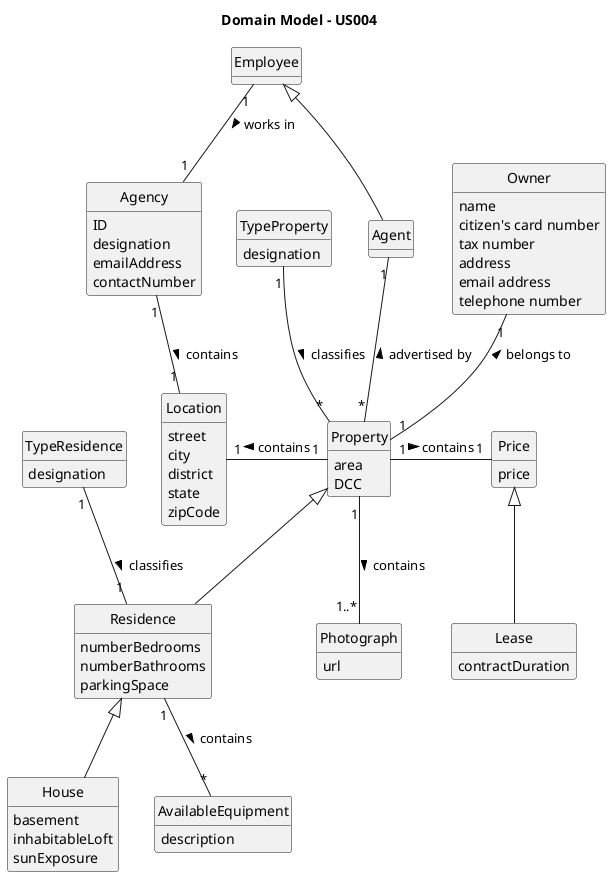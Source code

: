 @startuml
skinparam monochrome true
skinparam packageStyle rectangle
skinparam shadowing false

'left to right direction

skinparam classAttributeIconSize 0

hide circle
hide methods

title Domain Model - US004

class Property {
    area
    DCC
}

class Photograph{
    url
}

class Lease extends Price{
    contractDuration
}

class Price {
    price
}

class Residence extends Property{
    numberBedrooms
    numberBathrooms
    parkingSpace

}

class Location{
    street
    city
    district
    state
    zipCode
}

class TypeResidence{
    designation
}

class TypeProperty{
    designation
}

class House extends Residence{
    basement
    inhabitableLoft
    sunExposure
}

class AvailableEquipment{
    description
}

class Agent extends Employee{}

class Agency {
    ID
    designation
    emailAddress
    contactNumber
}
class Employee{}

class Owner {
    name
    citizen's card number
    tax number
    address
    email address
    telephone number
}


Employee "1" -- "1" Agency: works in  >
Agency "1" -- "1" Location : contains >
TypeProperty "1" -- "*" Property : classifies >
Price "1" -left- "1" Property : contains <
Property "1" -up- "1" Owner : belongs to >
Agent "1" -down- "*" Property : < advertised by
Photograph "1..*" -up- "1" Property : contains <
Location "1" -right- "1" Property : contains <
Residence "1" -- "*" AvailableEquipment : contains >
TypeResidence "1" -- "1" Residence: classifies >

@enduml